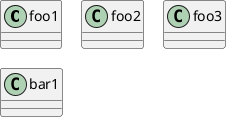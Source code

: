 {
  "sha1": "qs5p6ejrco1dudp3e8bej3xqdriskk4",
  "insertion": {
    "when": "2024-06-04T17:28:42.846Z",
    "user": "plantuml@gmail.com"
  }
}
@startuml
class foo1
class foo2
class foo3
layout_new_line
class bar1
@enduml
